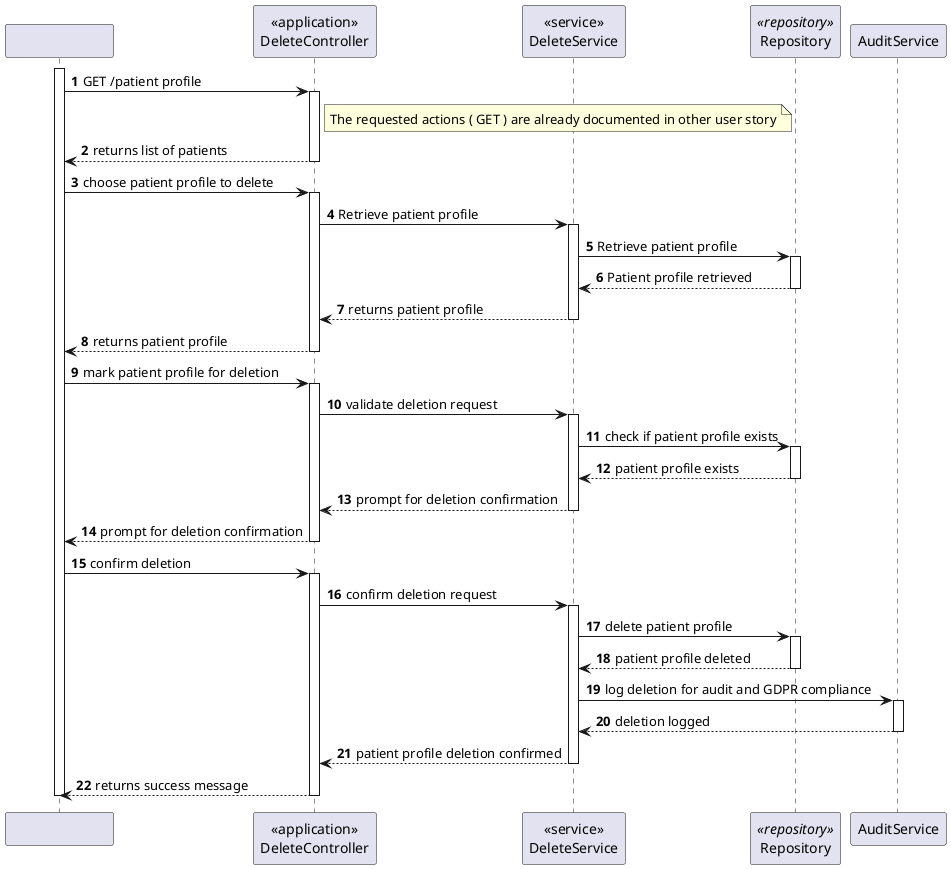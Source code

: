 ﻿@startuml
'https://plantuml.com/sequence-diagram

autonumber
participant "                          " as sys
participant "<<application>>\nDeleteController" as ctrl
participant "<<service>>\nDeleteService" as svc
participant "Repository" as repo <<repository>>
participant "AuditService" as audit

activate sys
sys -> ctrl: GET /patient profile

note right of ctrl
  The requested actions ( GET ) are already documented in other user story
end note

activate ctrl
ctrl --> sys : returns list of patients
deactivate ctrl

sys -> ctrl: choose patient profile to delete
activate ctrl

ctrl -> svc: Retrieve patient profile
activate svc

svc -> repo: Retrieve patient profile
activate repo
repo --> svc: Patient profile retrieved
deactivate repo

svc --> ctrl: returns patient profile
deactivate svc
ctrl --> sys: returns patient profile
deactivate ctrl

sys -> ctrl: mark patient profile for deletion
activate ctrl

ctrl -> svc: validate deletion request
activate svc

svc -> repo: check if patient profile exists
activate repo
repo --> svc: patient profile exists
deactivate repo

svc --> ctrl: prompt for deletion confirmation
deactivate svc
ctrl --> sys: prompt for deletion confirmation
deactivate ctrl

sys -> ctrl: confirm deletion
activate ctrl

ctrl -> svc: confirm deletion request
activate svc

svc -> repo: delete patient profile
activate repo
repo --> svc: patient profile deleted
deactivate repo

svc -> audit: log deletion for audit and GDPR compliance
activate audit
audit --> svc: deletion logged
deactivate audit

svc --> ctrl: patient profile deletion confirmed
deactivate svc
ctrl --> sys: returns success message
deactivate ctrl

deactivate sys
@enduml